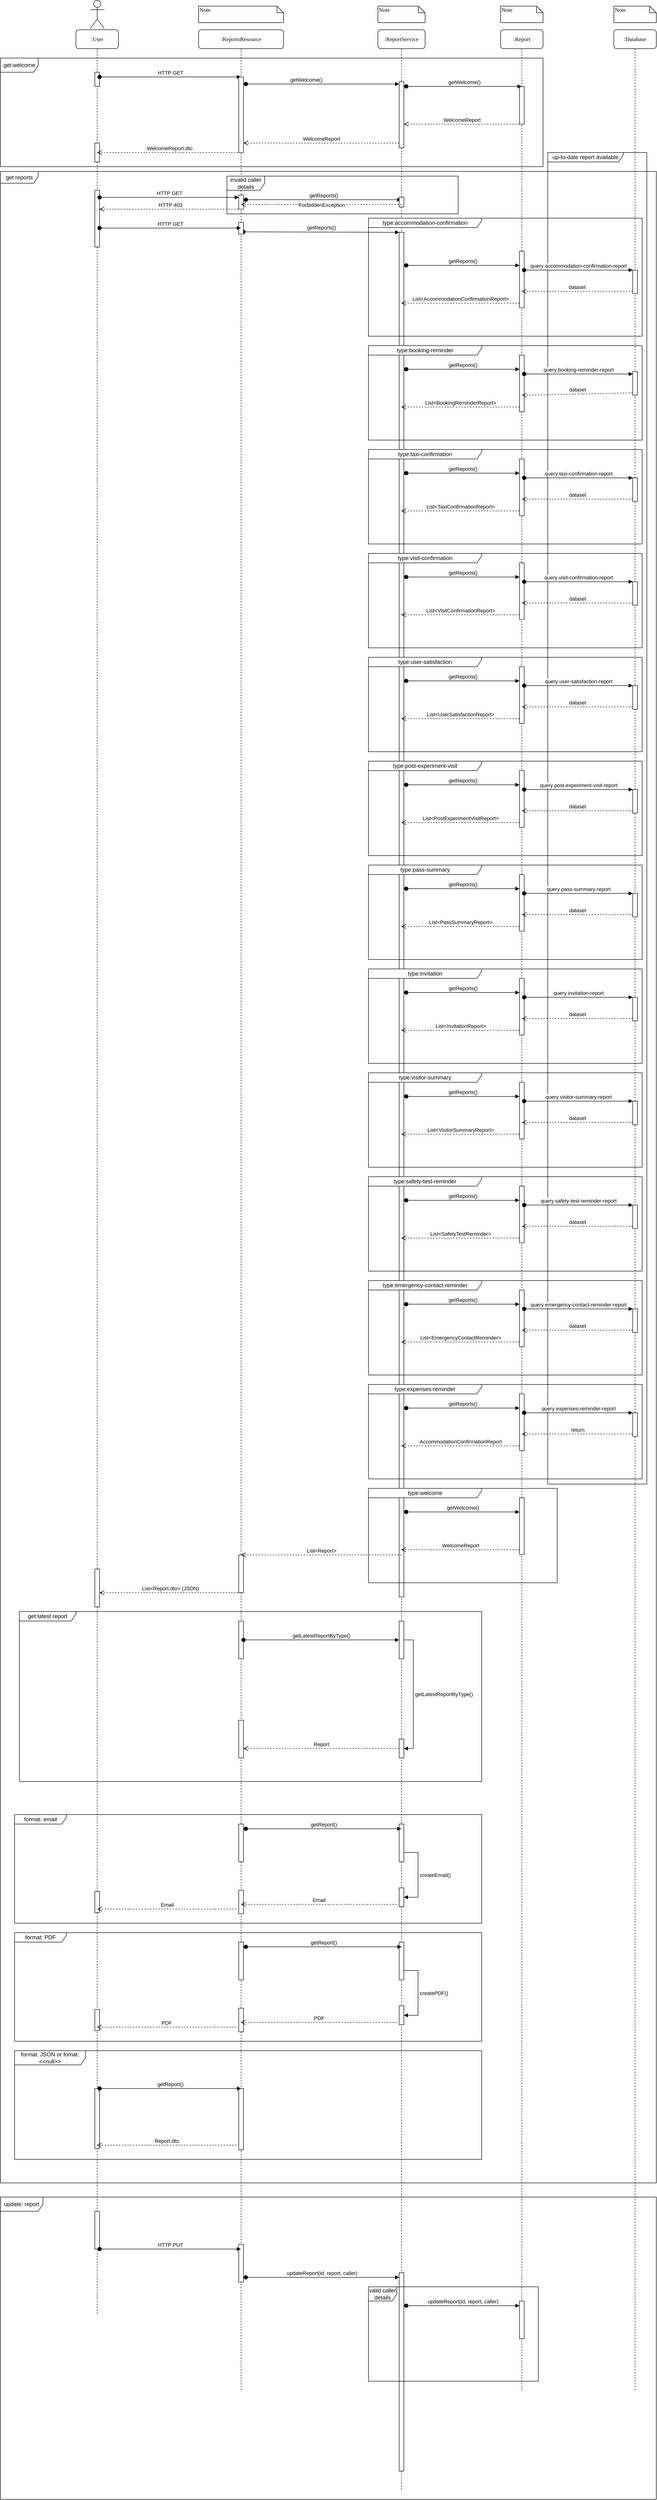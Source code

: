 <mxfile version="24.0.0" type="github">
  <diagram name="Page-1" id="13e1069c-82ec-6db2-03f1-153e76fe0fe0">
    <mxGraphModel dx="2150" dy="634" grid="1" gridSize="10" guides="1" tooltips="1" connect="1" arrows="1" fold="1" page="1" pageScale="1" pageWidth="1100" pageHeight="850" background="none" math="0" shadow="0">
      <root>
        <mxCell id="0" />
        <mxCell id="1" parent="0" />
        <mxCell id="2ybR_Enmwmyk68wynfg2-206" value=":User" style="shape=umlLifeline;perimeter=lifelinePerimeter;whiteSpace=wrap;html=1;container=1;collapsible=0;recursiveResize=0;outlineConnect=0;rounded=1;shadow=0;comic=0;labelBackgroundColor=none;strokeWidth=1;fontFamily=Verdana;fontSize=12;align=center;" parent="1" vertex="1">
          <mxGeometry x="-480" y="80" width="90" height="4840" as="geometry" />
        </mxCell>
        <mxCell id="2ybR_Enmwmyk68wynfg2-216" value="" style="html=1;points=[[0,0,0,0,5],[0,1,0,0,-5],[1,0,0,0,5],[1,1,0,0,-5]];perimeter=orthogonalPerimeter;outlineConnect=0;targetShapes=umlLifeline;portConstraint=eastwest;newEdgeStyle={&quot;curved&quot;:0,&quot;rounded&quot;:0};" parent="2ybR_Enmwmyk68wynfg2-206" vertex="1">
          <mxGeometry x="40" y="90" width="10" height="30" as="geometry" />
        </mxCell>
        <mxCell id="2ybR_Enmwmyk68wynfg2-217" value="HTTP GET" style="html=1;verticalAlign=bottom;startArrow=oval;startFill=1;endArrow=block;startSize=8;curved=0;rounded=0;" parent="2ybR_Enmwmyk68wynfg2-206" target="7baba1c4bc27f4b0-8" edge="1">
          <mxGeometry width="60" relative="1" as="geometry">
            <mxPoint x="50" y="100" as="sourcePoint" />
            <mxPoint x="110" y="100" as="targetPoint" />
          </mxGeometry>
        </mxCell>
        <mxCell id="2ybR_Enmwmyk68wynfg2-219" value="" style="html=1;points=[[0,0,0,0,5],[0,1,0,0,-5],[1,0,0,0,5],[1,1,0,0,-5]];perimeter=orthogonalPerimeter;outlineConnect=0;targetShapes=umlLifeline;portConstraint=eastwest;newEdgeStyle={&quot;curved&quot;:0,&quot;rounded&quot;:0};" parent="2ybR_Enmwmyk68wynfg2-206" vertex="1">
          <mxGeometry x="40" y="340" width="10" height="120" as="geometry" />
        </mxCell>
        <mxCell id="2ybR_Enmwmyk68wynfg2-221" value="" style="html=1;points=[[0,0,0,0,5],[0,1,0,0,-5],[1,0,0,0,5],[1,1,0,0,-5]];perimeter=orthogonalPerimeter;outlineConnect=0;targetShapes=umlLifeline;portConstraint=eastwest;newEdgeStyle={&quot;curved&quot;:0,&quot;rounded&quot;:0};" parent="2ybR_Enmwmyk68wynfg2-206" vertex="1">
          <mxGeometry x="40" y="240" width="10" height="40" as="geometry" />
        </mxCell>
        <mxCell id="2ybR_Enmwmyk68wynfg2-227" value="" style="html=1;points=[[0,0,0,0,5],[0,1,0,0,-5],[1,0,0,0,5],[1,1,0,0,-5]];perimeter=orthogonalPerimeter;outlineConnect=0;targetShapes=umlLifeline;portConstraint=eastwest;newEdgeStyle={&quot;curved&quot;:0,&quot;rounded&quot;:0};" parent="2ybR_Enmwmyk68wynfg2-206" vertex="1">
          <mxGeometry x="40" y="3260" width="10" height="80" as="geometry" />
        </mxCell>
        <mxCell id="2ybR_Enmwmyk68wynfg2-30" value=":Database" style="shape=umlLifeline;perimeter=lifelinePerimeter;whiteSpace=wrap;html=1;container=1;collapsible=0;recursiveResize=0;outlineConnect=0;rounded=1;shadow=0;comic=0;labelBackgroundColor=none;strokeWidth=1;fontFamily=Verdana;fontSize=12;align=center;" parent="1" vertex="1">
          <mxGeometry x="660" y="80" width="90" height="5000" as="geometry" />
        </mxCell>
        <mxCell id="2ybR_Enmwmyk68wynfg2-35" value="" style="html=1;points=[[0,0,0,0,5],[0,1,0,0,-5],[1,0,0,0,5],[1,1,0,0,-5]];perimeter=orthogonalPerimeter;outlineConnect=0;targetShapes=umlLifeline;portConstraint=eastwest;newEdgeStyle={&quot;curved&quot;:0,&quot;rounded&quot;:0};" parent="2ybR_Enmwmyk68wynfg2-30" vertex="1">
          <mxGeometry x="40" y="509" width="10" height="50" as="geometry" />
        </mxCell>
        <mxCell id="2ybR_Enmwmyk68wynfg2-65" value="" style="html=1;points=[[0,0,0,0,5],[0,1,0,0,-5],[1,0,0,0,5],[1,1,0,0,-5]];perimeter=orthogonalPerimeter;outlineConnect=0;targetShapes=umlLifeline;portConstraint=eastwest;newEdgeStyle={&quot;curved&quot;:0,&quot;rounded&quot;:0};" parent="2ybR_Enmwmyk68wynfg2-30" vertex="1">
          <mxGeometry x="40" y="1169" width="10" height="50" as="geometry" />
        </mxCell>
        <mxCell id="2ybR_Enmwmyk68wynfg2-72" value="" style="html=1;points=[[0,0,0,0,5],[0,1,0,0,-5],[1,0,0,0,5],[1,1,0,0,-5]];perimeter=orthogonalPerimeter;outlineConnect=0;targetShapes=umlLifeline;portConstraint=eastwest;newEdgeStyle={&quot;curved&quot;:0,&quot;rounded&quot;:0};" parent="2ybR_Enmwmyk68wynfg2-30" vertex="1">
          <mxGeometry x="40" y="1389" width="10" height="50" as="geometry" />
        </mxCell>
        <mxCell id="2ybR_Enmwmyk68wynfg2-79" value="" style="html=1;points=[[0,0,0,0,5],[0,1,0,0,-5],[1,0,0,0,5],[1,1,0,0,-5]];perimeter=orthogonalPerimeter;outlineConnect=0;targetShapes=umlLifeline;portConstraint=eastwest;newEdgeStyle={&quot;curved&quot;:0,&quot;rounded&quot;:0};" parent="2ybR_Enmwmyk68wynfg2-30" vertex="1">
          <mxGeometry x="40" y="1609" width="10" height="50" as="geometry" />
        </mxCell>
        <mxCell id="2ybR_Enmwmyk68wynfg2-86" value="" style="html=1;points=[[0,0,0,0,5],[0,1,0,0,-5],[1,0,0,0,5],[1,1,0,0,-5]];perimeter=orthogonalPerimeter;outlineConnect=0;targetShapes=umlLifeline;portConstraint=eastwest;newEdgeStyle={&quot;curved&quot;:0,&quot;rounded&quot;:0};" parent="2ybR_Enmwmyk68wynfg2-30" vertex="1">
          <mxGeometry x="40" y="1829" width="10" height="50" as="geometry" />
        </mxCell>
        <mxCell id="2ybR_Enmwmyk68wynfg2-93" value="" style="html=1;points=[[0,0,0,0,5],[0,1,0,0,-5],[1,0,0,0,5],[1,1,0,0,-5]];perimeter=orthogonalPerimeter;outlineConnect=0;targetShapes=umlLifeline;portConstraint=eastwest;newEdgeStyle={&quot;curved&quot;:0,&quot;rounded&quot;:0};" parent="2ybR_Enmwmyk68wynfg2-30" vertex="1">
          <mxGeometry x="40" y="2049" width="10" height="50" as="geometry" />
        </mxCell>
        <mxCell id="2ybR_Enmwmyk68wynfg2-107" value="" style="html=1;points=[[0,0,0,0,5],[0,1,0,0,-5],[1,0,0,0,5],[1,1,0,0,-5]];perimeter=orthogonalPerimeter;outlineConnect=0;targetShapes=umlLifeline;portConstraint=eastwest;newEdgeStyle={&quot;curved&quot;:0,&quot;rounded&quot;:0};" parent="2ybR_Enmwmyk68wynfg2-30" vertex="1">
          <mxGeometry x="40" y="2489" width="10" height="50" as="geometry" />
        </mxCell>
        <mxCell id="2ybR_Enmwmyk68wynfg2-114" value="" style="html=1;points=[[0,0,0,0,5],[0,1,0,0,-5],[1,0,0,0,5],[1,1,0,0,-5]];perimeter=orthogonalPerimeter;outlineConnect=0;targetShapes=umlLifeline;portConstraint=eastwest;newEdgeStyle={&quot;curved&quot;:0,&quot;rounded&quot;:0};" parent="2ybR_Enmwmyk68wynfg2-30" vertex="1">
          <mxGeometry x="40" y="2709" width="10" height="50" as="geometry" />
        </mxCell>
        <mxCell id="2ybR_Enmwmyk68wynfg2-121" value="" style="html=1;points=[[0,0,0,0,5],[0,1,0,0,-5],[1,0,0,0,5],[1,1,0,0,-5]];perimeter=orthogonalPerimeter;outlineConnect=0;targetShapes=umlLifeline;portConstraint=eastwest;newEdgeStyle={&quot;curved&quot;:0,&quot;rounded&quot;:0};" parent="2ybR_Enmwmyk68wynfg2-30" vertex="1">
          <mxGeometry x="40" y="2929" width="10" height="50" as="geometry" />
        </mxCell>
        <mxCell id="7baba1c4bc27f4b0-2" value=":ReportService" style="shape=umlLifeline;perimeter=lifelinePerimeter;whiteSpace=wrap;html=1;container=1;collapsible=0;recursiveResize=0;outlineConnect=0;rounded=1;shadow=0;comic=0;labelBackgroundColor=none;strokeWidth=1;fontFamily=Verdana;fontSize=12;align=center;" parent="1" vertex="1">
          <mxGeometry x="160" y="80" width="100" height="5210" as="geometry" />
        </mxCell>
        <mxCell id="aY3UgDq_XDh859U9HPvW-2" value="" style="html=1;points=[[0,0,0,0,5],[0,1,0,0,-5],[1,0,0,0,5],[1,1,0,0,-5]];perimeter=orthogonalPerimeter;outlineConnect=0;targetShapes=umlLifeline;portConstraint=eastwest;newEdgeStyle={&quot;curved&quot;:0,&quot;rounded&quot;:0};" parent="7baba1c4bc27f4b0-2" vertex="1">
          <mxGeometry x="45" y="110" width="10" height="140" as="geometry" />
        </mxCell>
        <mxCell id="2ybR_Enmwmyk68wynfg2-223" value="" style="html=1;points=[[0,0,0,0,5],[0,1,0,0,-5],[1,0,0,0,5],[1,1,0,0,-5]];perimeter=orthogonalPerimeter;outlineConnect=0;targetShapes=umlLifeline;portConstraint=eastwest;newEdgeStyle={&quot;curved&quot;:0,&quot;rounded&quot;:0};" parent="7baba1c4bc27f4b0-2" vertex="1">
          <mxGeometry x="45" y="3620" width="10" height="40" as="geometry" />
        </mxCell>
        <mxCell id="2ybR_Enmwmyk68wynfg2-235" value="" style="html=1;points=[[0,0,0,0,5],[0,1,0,0,-5],[1,0,0,0,5],[1,1,0,0,-5]];perimeter=orthogonalPerimeter;outlineConnect=0;targetShapes=umlLifeline;portConstraint=eastwest;newEdgeStyle={&quot;curved&quot;:0,&quot;rounded&quot;:0};" parent="7baba1c4bc27f4b0-2" vertex="1">
          <mxGeometry x="45" y="3800" width="10" height="80" as="geometry" />
        </mxCell>
        <mxCell id="7baba1c4bc27f4b0-3" value=":Report" style="shape=umlLifeline;perimeter=lifelinePerimeter;whiteSpace=wrap;html=1;container=1;collapsible=0;recursiveResize=0;outlineConnect=0;rounded=1;shadow=0;comic=0;labelBackgroundColor=none;strokeWidth=1;fontFamily=Verdana;fontSize=12;align=center;" parent="1" vertex="1">
          <mxGeometry x="420" y="80" width="90" height="5000" as="geometry" />
        </mxCell>
        <mxCell id="7baba1c4bc27f4b0-8" value=":ReportsResource" style="shape=umlLifeline;perimeter=lifelinePerimeter;whiteSpace=wrap;html=1;container=1;collapsible=0;recursiveResize=0;outlineConnect=0;rounded=1;shadow=0;comic=0;labelBackgroundColor=none;strokeWidth=1;fontFamily=Verdana;fontSize=12;align=center;" parent="1" vertex="1">
          <mxGeometry x="-220" y="80" width="180" height="5000" as="geometry" />
        </mxCell>
        <mxCell id="aY3UgDq_XDh859U9HPvW-11" value="" style="html=1;points=[[0,0,0,0,5],[0,1,0,0,-5],[1,0,0,0,5],[1,1,0,0,-5]];perimeter=orthogonalPerimeter;outlineConnect=0;targetShapes=umlLifeline;portConstraint=eastwest;newEdgeStyle={&quot;curved&quot;:0,&quot;rounded&quot;:0};" parent="7baba1c4bc27f4b0-8" vertex="1">
          <mxGeometry x="425" y="429" width="10" height="2890" as="geometry" />
        </mxCell>
        <mxCell id="7baba1c4bc27f4b0-9" value="" style="html=1;points=[];perimeter=orthogonalPerimeter;rounded=0;shadow=0;comic=0;labelBackgroundColor=none;strokeWidth=1;fontFamily=Verdana;fontSize=12;align=center;" parent="7baba1c4bc27f4b0-8" vertex="1">
          <mxGeometry x="85" y="100" width="10" height="160" as="geometry" />
        </mxCell>
        <mxCell id="aY3UgDq_XDh859U9HPvW-1" value="get:welcome" style="shape=umlFrame;whiteSpace=wrap;html=1;pointerEvents=0;width=80;height=30;" parent="7baba1c4bc27f4b0-8" vertex="1">
          <mxGeometry x="-420" y="60" width="1150" height="230" as="geometry" />
        </mxCell>
        <mxCell id="aY3UgDq_XDh859U9HPvW-4" value="WelcomeReport" style="html=1;verticalAlign=bottom;endArrow=open;dashed=1;endSize=8;curved=0;rounded=0;" parent="7baba1c4bc27f4b0-8" edge="1">
          <mxGeometry relative="1" as="geometry">
            <mxPoint x="425" y="240" as="sourcePoint" />
            <mxPoint x="95" y="240" as="targetPoint" />
          </mxGeometry>
        </mxCell>
        <mxCell id="2ybR_Enmwmyk68wynfg2-7" value="" style="html=1;points=[[0,0,0,0,5],[0,1,0,0,-5],[1,0,0,0,5],[1,1,0,0,-5]];perimeter=orthogonalPerimeter;outlineConnect=0;targetShapes=umlLifeline;portConstraint=eastwest;newEdgeStyle={&quot;curved&quot;:0,&quot;rounded&quot;:0};" parent="7baba1c4bc27f4b0-8" vertex="1">
          <mxGeometry x="680" y="120" width="10" height="80" as="geometry" />
        </mxCell>
        <mxCell id="2ybR_Enmwmyk68wynfg2-8" value="getWelcome()" style="html=1;verticalAlign=bottom;startArrow=oval;startFill=1;endArrow=block;startSize=8;curved=0;rounded=0;" parent="7baba1c4bc27f4b0-8" target="7baba1c4bc27f4b0-3" edge="1">
          <mxGeometry width="60" relative="1" as="geometry">
            <mxPoint x="440" y="120" as="sourcePoint" />
            <mxPoint x="500" y="120" as="targetPoint" />
          </mxGeometry>
        </mxCell>
        <mxCell id="2ybR_Enmwmyk68wynfg2-9" value="WelcomeReport" style="html=1;verticalAlign=bottom;endArrow=open;dashed=1;endSize=8;curved=0;rounded=0;" parent="7baba1c4bc27f4b0-8" target="aY3UgDq_XDh859U9HPvW-2" edge="1">
          <mxGeometry relative="1" as="geometry">
            <mxPoint x="680" y="200" as="sourcePoint" />
            <mxPoint x="600" y="200" as="targetPoint" />
          </mxGeometry>
        </mxCell>
        <mxCell id="2ybR_Enmwmyk68wynfg2-38" value="up-to-date report available" style="shape=umlFrame;whiteSpace=wrap;html=1;pointerEvents=0;width=160;height=20;" parent="7baba1c4bc27f4b0-8" vertex="1">
          <mxGeometry x="740" y="260" width="210" height="2820" as="geometry" />
        </mxCell>
        <mxCell id="2ybR_Enmwmyk68wynfg2-39" value="type:booking-reminder" style="shape=umlFrame;whiteSpace=wrap;html=1;pointerEvents=0;width=240;height=20;" parent="7baba1c4bc27f4b0-8" vertex="1">
          <mxGeometry x="360" y="669" width="580" height="200" as="geometry" />
        </mxCell>
        <mxCell id="2ybR_Enmwmyk68wynfg2-40" value="" style="html=1;points=[[0,0,0,0,5],[0,1,0,0,-5],[1,0,0,0,5],[1,1,0,0,-5]];perimeter=orthogonalPerimeter;outlineConnect=0;targetShapes=umlLifeline;portConstraint=eastwest;newEdgeStyle={&quot;curved&quot;:0,&quot;rounded&quot;:0};" parent="7baba1c4bc27f4b0-8" vertex="1">
          <mxGeometry x="680" y="689" width="10" height="120" as="geometry" />
        </mxCell>
        <mxCell id="2ybR_Enmwmyk68wynfg2-41" value="getReports()" style="html=1;verticalAlign=bottom;startArrow=oval;startFill=1;endArrow=block;startSize=8;curved=0;rounded=0;" parent="7baba1c4bc27f4b0-8" target="2ybR_Enmwmyk68wynfg2-40" edge="1">
          <mxGeometry width="60" relative="1" as="geometry">
            <mxPoint x="440" y="719" as="sourcePoint" />
            <mxPoint x="500" y="719" as="targetPoint" />
          </mxGeometry>
        </mxCell>
        <mxCell id="2ybR_Enmwmyk68wynfg2-42" value="List&amp;lt;BookingReminderReport&amp;gt;" style="html=1;verticalAlign=bottom;endArrow=open;dashed=1;endSize=8;curved=0;rounded=0;" parent="7baba1c4bc27f4b0-8" edge="1">
          <mxGeometry relative="1" as="geometry">
            <mxPoint x="680" y="799" as="sourcePoint" />
            <mxPoint x="429.5" y="799" as="targetPoint" />
          </mxGeometry>
        </mxCell>
        <mxCell id="2ybR_Enmwmyk68wynfg2-44" value="query booking-reminder-report" style="html=1;verticalAlign=bottom;startArrow=oval;startFill=1;endArrow=block;startSize=8;curved=0;rounded=0;" parent="7baba1c4bc27f4b0-8" target="2ybR_Enmwmyk68wynfg2-43" edge="1">
          <mxGeometry width="60" relative="1" as="geometry">
            <mxPoint x="690" y="729" as="sourcePoint" />
            <mxPoint x="750" y="729" as="targetPoint" />
          </mxGeometry>
        </mxCell>
        <mxCell id="2ybR_Enmwmyk68wynfg2-45" value="dataset" style="html=1;verticalAlign=bottom;endArrow=open;dashed=1;endSize=8;curved=0;rounded=0;exitX=0;exitY=1;exitDx=0;exitDy=-5;exitPerimeter=0;" parent="7baba1c4bc27f4b0-8" source="2ybR_Enmwmyk68wynfg2-43" edge="1">
          <mxGeometry relative="1" as="geometry">
            <mxPoint x="820" y="779" as="sourcePoint" />
            <mxPoint x="685" y="774" as="targetPoint" />
          </mxGeometry>
        </mxCell>
        <mxCell id="2ybR_Enmwmyk68wynfg2-46" value="type:taxi-confirmation" style="shape=umlFrame;whiteSpace=wrap;html=1;pointerEvents=0;width=240;height=20;" parent="7baba1c4bc27f4b0-8" vertex="1">
          <mxGeometry x="360" y="889" width="580" height="200" as="geometry" />
        </mxCell>
        <mxCell id="2ybR_Enmwmyk68wynfg2-47" value="" style="html=1;points=[[0,0,0,0,5],[0,1,0,0,-5],[1,0,0,0,5],[1,1,0,0,-5]];perimeter=orthogonalPerimeter;outlineConnect=0;targetShapes=umlLifeline;portConstraint=eastwest;newEdgeStyle={&quot;curved&quot;:0,&quot;rounded&quot;:0};" parent="7baba1c4bc27f4b0-8" vertex="1">
          <mxGeometry x="680" y="909" width="10" height="120" as="geometry" />
        </mxCell>
        <mxCell id="2ybR_Enmwmyk68wynfg2-48" value="getReports()" style="html=1;verticalAlign=bottom;startArrow=oval;startFill=1;endArrow=block;startSize=8;curved=0;rounded=0;" parent="7baba1c4bc27f4b0-8" target="2ybR_Enmwmyk68wynfg2-47" edge="1">
          <mxGeometry width="60" relative="1" as="geometry">
            <mxPoint x="440" y="939" as="sourcePoint" />
            <mxPoint x="500" y="939" as="targetPoint" />
          </mxGeometry>
        </mxCell>
        <mxCell id="2ybR_Enmwmyk68wynfg2-49" value="List&amp;lt;TaxiConfirmationReport&amp;gt;" style="html=1;verticalAlign=bottom;endArrow=open;dashed=1;endSize=8;curved=0;rounded=0;" parent="7baba1c4bc27f4b0-8" edge="1">
          <mxGeometry relative="1" as="geometry">
            <mxPoint x="680" y="1019" as="sourcePoint" />
            <mxPoint x="429.5" y="1019" as="targetPoint" />
          </mxGeometry>
        </mxCell>
        <mxCell id="2ybR_Enmwmyk68wynfg2-51" value="query taxi-confirmation-report" style="html=1;verticalAlign=bottom;startArrow=oval;startFill=1;endArrow=block;startSize=8;curved=0;rounded=0;" parent="7baba1c4bc27f4b0-8" target="2ybR_Enmwmyk68wynfg2-50" edge="1">
          <mxGeometry width="60" relative="1" as="geometry">
            <mxPoint x="690" y="949" as="sourcePoint" />
            <mxPoint x="750" y="949" as="targetPoint" />
          </mxGeometry>
        </mxCell>
        <mxCell id="2ybR_Enmwmyk68wynfg2-52" value="dataset" style="html=1;verticalAlign=bottom;endArrow=open;dashed=1;endSize=8;curved=0;rounded=0;exitX=0;exitY=1;exitDx=0;exitDy=-5;exitPerimeter=0;" parent="7baba1c4bc27f4b0-8" source="2ybR_Enmwmyk68wynfg2-50" edge="1">
          <mxGeometry relative="1" as="geometry">
            <mxPoint x="820" y="999" as="sourcePoint" />
            <mxPoint x="685" y="994" as="targetPoint" />
          </mxGeometry>
        </mxCell>
        <mxCell id="2ybR_Enmwmyk68wynfg2-131" value="" style="html=1;points=[[0,0,0,0,5],[0,1,0,0,-5],[1,0,0,0,5],[1,1,0,0,-5]];perimeter=orthogonalPerimeter;outlineConnect=0;targetShapes=umlLifeline;portConstraint=eastwest;newEdgeStyle={&quot;curved&quot;:0,&quot;rounded&quot;:0};" parent="7baba1c4bc27f4b0-8" vertex="1">
          <mxGeometry x="85" y="3230" width="10" height="80" as="geometry" />
        </mxCell>
        <mxCell id="2ybR_Enmwmyk68wynfg2-135" value="List&amp;lt;Report&amp;gt;" style="html=1;verticalAlign=bottom;endArrow=open;dashed=1;endSize=8;curved=0;rounded=0;" parent="7baba1c4bc27f4b0-8" target="7baba1c4bc27f4b0-8" edge="1">
          <mxGeometry relative="1" as="geometry">
            <mxPoint x="430" y="3230" as="sourcePoint" />
            <mxPoint x="350" y="3230" as="targetPoint" />
          </mxGeometry>
        </mxCell>
        <mxCell id="2ybR_Enmwmyk68wynfg2-136" value="get:latest report" style="shape=umlFrame;whiteSpace=wrap;html=1;pointerEvents=0;width=120;height=20;" parent="7baba1c4bc27f4b0-8" vertex="1">
          <mxGeometry x="-380" y="3350" width="980" height="360" as="geometry" />
        </mxCell>
        <mxCell id="2ybR_Enmwmyk68wynfg2-137" value="" style="html=1;points=[[0,0,0,0,5],[0,1,0,0,-5],[1,0,0,0,5],[1,1,0,0,-5]];perimeter=orthogonalPerimeter;outlineConnect=0;targetShapes=umlLifeline;portConstraint=eastwest;newEdgeStyle={&quot;curved&quot;:0,&quot;rounded&quot;:0};" parent="7baba1c4bc27f4b0-8" vertex="1">
          <mxGeometry x="85" y="3370" width="10" height="80" as="geometry" />
        </mxCell>
        <mxCell id="2ybR_Enmwmyk68wynfg2-218" value="WelcomeReport.dto" style="html=1;verticalAlign=bottom;endArrow=open;dashed=1;endSize=8;curved=0;rounded=0;" parent="7baba1c4bc27f4b0-8" target="2ybR_Enmwmyk68wynfg2-206" edge="1">
          <mxGeometry relative="1" as="geometry">
            <mxPoint x="90" y="260" as="sourcePoint" />
            <mxPoint x="-200" y="260" as="targetPoint" />
          </mxGeometry>
        </mxCell>
        <mxCell id="2ybR_Enmwmyk68wynfg2-225" value="" style="html=1;points=[[0,0,0,0,5],[0,1,0,0,-5],[1,0,0,0,5],[1,1,0,0,-5]];perimeter=orthogonalPerimeter;outlineConnect=0;targetShapes=umlLifeline;portConstraint=eastwest;newEdgeStyle={&quot;curved&quot;:0,&quot;rounded&quot;:0};" parent="7baba1c4bc27f4b0-8" vertex="1">
          <mxGeometry x="85" y="3580" width="10" height="80" as="geometry" />
        </mxCell>
        <mxCell id="2ybR_Enmwmyk68wynfg2-228" value="List&amp;lt;Report.dto&amp;gt; (JSON)" style="html=1;verticalAlign=bottom;endArrow=open;dashed=1;endSize=8;curved=0;rounded=0;" parent="7baba1c4bc27f4b0-8" target="2ybR_Enmwmyk68wynfg2-227" edge="1">
          <mxGeometry relative="1" as="geometry">
            <mxPoint x="90" y="3310" as="sourcePoint" />
            <mxPoint x="10" y="3310" as="targetPoint" />
          </mxGeometry>
        </mxCell>
        <mxCell id="aY3UgDq_XDh859U9HPvW-10" value="" style="html=1;points=[[0,0,0,0,5],[0,1,0,0,-5],[1,0,0,0,5],[1,1,0,0,-5]];perimeter=orthogonalPerimeter;outlineConnect=0;targetShapes=umlLifeline;portConstraint=eastwest;newEdgeStyle={&quot;curved&quot;:0,&quot;rounded&quot;:0};" parent="7baba1c4bc27f4b0-8" vertex="1">
          <mxGeometry x="85" y="350" width="10" height="30" as="geometry" />
        </mxCell>
        <mxCell id="aY3UgDq_XDh859U9HPvW-9" value="get reports" style="shape=umlFrame;whiteSpace=wrap;html=1;pointerEvents=0;width=80;height=25;" parent="7baba1c4bc27f4b0-8" vertex="1">
          <mxGeometry x="-420" y="300" width="1390" height="4260" as="geometry" />
        </mxCell>
        <mxCell id="2ybR_Enmwmyk68wynfg2-234" value="" style="html=1;points=[[0,0,0,0,5],[0,1,0,0,-5],[1,0,0,0,5],[1,1,0,0,-5]];perimeter=orthogonalPerimeter;outlineConnect=0;targetShapes=umlLifeline;portConstraint=eastwest;newEdgeStyle={&quot;curved&quot;:0,&quot;rounded&quot;:0};" parent="7baba1c4bc27f4b0-8" vertex="1">
          <mxGeometry x="85" y="3800" width="10" height="80" as="geometry" />
        </mxCell>
        <mxCell id="2ybR_Enmwmyk68wynfg2-236" value="getReport()" style="html=1;verticalAlign=bottom;startArrow=oval;startFill=1;endArrow=block;startSize=8;curved=0;rounded=0;" parent="7baba1c4bc27f4b0-8" target="7baba1c4bc27f4b0-2" edge="1">
          <mxGeometry width="60" relative="1" as="geometry">
            <mxPoint x="100" y="3810" as="sourcePoint" />
            <mxPoint x="160" y="3810" as="targetPoint" />
          </mxGeometry>
        </mxCell>
        <mxCell id="aY3UgDq_XDh859U9HPvW-12" value="getReports()" style="html=1;verticalAlign=bottom;startArrow=oval;startFill=1;endArrow=block;startSize=8;curved=0;rounded=0;exitX=1;exitY=1;exitDx=0;exitDy=-5;exitPerimeter=0;" parent="7baba1c4bc27f4b0-8" source="2HLO-2vy1e_NCK5Gsqd1-15" target="aY3UgDq_XDh859U9HPvW-11" edge="1">
          <mxGeometry width="60" relative="1" as="geometry">
            <mxPoint x="90" y="350" as="sourcePoint" />
            <mxPoint x="425" y="340" as="targetPoint" />
          </mxGeometry>
        </mxCell>
        <mxCell id="2HLO-2vy1e_NCK5Gsqd1-15" value="" style="html=1;points=[[0,0,0,0,5],[0,1,0,0,-5],[1,0,0,0,5],[1,1,0,0,-5]];perimeter=orthogonalPerimeter;outlineConnect=0;targetShapes=umlLifeline;portConstraint=eastwest;newEdgeStyle={&quot;curved&quot;:0,&quot;rounded&quot;:0};" vertex="1" parent="7baba1c4bc27f4b0-8">
          <mxGeometry x="85" y="408" width="10" height="25" as="geometry" />
        </mxCell>
        <mxCell id="2HLO-2vy1e_NCK5Gsqd1-18" value="getReports()" style="html=1;verticalAlign=bottom;startArrow=oval;startFill=1;endArrow=block;startSize=8;curved=0;rounded=0;" edge="1" parent="7baba1c4bc27f4b0-8" target="7baba1c4bc27f4b0-2">
          <mxGeometry width="60" relative="1" as="geometry">
            <mxPoint x="100" y="360" as="sourcePoint" />
            <mxPoint x="160" y="360" as="targetPoint" />
          </mxGeometry>
        </mxCell>
        <mxCell id="2HLO-2vy1e_NCK5Gsqd1-20" value="HTTP 403" style="html=1;verticalAlign=bottom;endArrow=open;dashed=1;endSize=8;curved=0;rounded=0;" edge="1" parent="7baba1c4bc27f4b0-8" target="2ybR_Enmwmyk68wynfg2-219">
          <mxGeometry relative="1" as="geometry">
            <mxPoint x="90" y="380" as="sourcePoint" />
            <mxPoint x="10" y="380" as="targetPoint" />
          </mxGeometry>
        </mxCell>
        <mxCell id="2HLO-2vy1e_NCK5Gsqd1-21" value="HTTP GET" style="html=1;verticalAlign=bottom;startArrow=oval;startFill=1;endArrow=block;startSize=8;curved=0;rounded=0;" edge="1" parent="7baba1c4bc27f4b0-8" target="7baba1c4bc27f4b0-8">
          <mxGeometry width="60" relative="1" as="geometry">
            <mxPoint x="-210" y="420" as="sourcePoint" />
            <mxPoint x="-150" y="420" as="targetPoint" />
          </mxGeometry>
        </mxCell>
        <mxCell id="7baba1c4bc27f4b0-40" value="Note" style="shape=note;whiteSpace=wrap;html=1;size=14;verticalAlign=top;align=left;spacingTop=-6;rounded=0;shadow=0;comic=0;labelBackgroundColor=none;strokeWidth=1;fontFamily=Verdana;fontSize=12" parent="1" vertex="1">
          <mxGeometry x="-220" y="30" width="180" height="35" as="geometry" />
        </mxCell>
        <mxCell id="7baba1c4bc27f4b0-41" value="Note" style="shape=note;whiteSpace=wrap;html=1;size=14;verticalAlign=top;align=left;spacingTop=-6;rounded=0;shadow=0;comic=0;labelBackgroundColor=none;strokeWidth=1;fontFamily=Verdana;fontSize=12" parent="1" vertex="1">
          <mxGeometry x="160" y="30" width="100" height="35" as="geometry" />
        </mxCell>
        <mxCell id="7baba1c4bc27f4b0-42" value="Note" style="shape=note;whiteSpace=wrap;html=1;size=14;verticalAlign=top;align=left;spacingTop=-6;rounded=0;shadow=0;comic=0;labelBackgroundColor=none;strokeWidth=1;fontFamily=Verdana;fontSize=12" parent="1" vertex="1">
          <mxGeometry x="420" y="30" width="90" height="35" as="geometry" />
        </mxCell>
        <mxCell id="aY3UgDq_XDh859U9HPvW-3" value="getWelcome()" style="html=1;verticalAlign=bottom;startArrow=oval;startFill=1;endArrow=block;startSize=8;curved=0;rounded=0;entryX=0;entryY=0;entryDx=0;entryDy=5;entryPerimeter=0;" parent="1" target="aY3UgDq_XDh859U9HPvW-2" edge="1">
          <mxGeometry x="-0.213" width="60" relative="1" as="geometry">
            <mxPoint x="-120" y="195" as="sourcePoint" />
            <mxPoint x="190" y="200" as="targetPoint" />
            <mxPoint as="offset" />
          </mxGeometry>
        </mxCell>
        <mxCell id="aY3UgDq_XDh859U9HPvW-16" value="type:accommodation-confirmation" style="shape=umlFrame;whiteSpace=wrap;html=1;pointerEvents=0;width=240;height=20;" parent="1" vertex="1">
          <mxGeometry x="140" y="479" width="580" height="250" as="geometry" />
        </mxCell>
        <mxCell id="aY3UgDq_XDh859U9HPvW-17" value="" style="html=1;points=[[0,0,0,0,5],[0,1,0,0,-5],[1,0,0,0,5],[1,1,0,0,-5]];perimeter=orthogonalPerimeter;outlineConnect=0;targetShapes=umlLifeline;portConstraint=eastwest;newEdgeStyle={&quot;curved&quot;:0,&quot;rounded&quot;:0};" parent="1" vertex="1">
          <mxGeometry x="460" y="549" width="10" height="120" as="geometry" />
        </mxCell>
        <mxCell id="2ybR_Enmwmyk68wynfg2-1" value="getReports()" style="html=1;verticalAlign=bottom;startArrow=oval;startFill=1;endArrow=block;startSize=8;curved=0;rounded=0;" parent="1" target="aY3UgDq_XDh859U9HPvW-17" edge="1">
          <mxGeometry width="60" relative="1" as="geometry">
            <mxPoint x="220" y="579" as="sourcePoint" />
            <mxPoint x="280" y="579" as="targetPoint" />
          </mxGeometry>
        </mxCell>
        <mxCell id="2ybR_Enmwmyk68wynfg2-2" value="List&amp;lt;AccommodationConfirmationReport&amp;gt;" style="html=1;verticalAlign=bottom;endArrow=open;dashed=1;endSize=8;curved=0;rounded=0;" parent="1" edge="1">
          <mxGeometry relative="1" as="geometry">
            <mxPoint x="460" y="659" as="sourcePoint" />
            <mxPoint x="209.5" y="659" as="targetPoint" />
          </mxGeometry>
        </mxCell>
        <mxCell id="2ybR_Enmwmyk68wynfg2-36" value="query accommodation-confirmation-report" style="html=1;verticalAlign=bottom;startArrow=oval;startFill=1;endArrow=block;startSize=8;curved=0;rounded=0;" parent="1" target="2ybR_Enmwmyk68wynfg2-35" edge="1">
          <mxGeometry width="60" relative="1" as="geometry">
            <mxPoint x="470" y="589" as="sourcePoint" />
            <mxPoint x="530" y="589" as="targetPoint" />
          </mxGeometry>
        </mxCell>
        <mxCell id="2ybR_Enmwmyk68wynfg2-37" value="dataset" style="html=1;verticalAlign=bottom;endArrow=open;dashed=1;endSize=8;curved=0;rounded=0;exitX=0;exitY=1;exitDx=0;exitDy=-5;exitPerimeter=0;" parent="1" source="2ybR_Enmwmyk68wynfg2-35" edge="1">
          <mxGeometry relative="1" as="geometry">
            <mxPoint x="600" y="639" as="sourcePoint" />
            <mxPoint x="464.5" y="634" as="targetPoint" />
          </mxGeometry>
        </mxCell>
        <mxCell id="2ybR_Enmwmyk68wynfg2-53" value="Note" style="shape=note;whiteSpace=wrap;html=1;size=14;verticalAlign=top;align=left;spacingTop=-6;rounded=0;shadow=0;comic=0;labelBackgroundColor=none;strokeWidth=1;fontFamily=Verdana;fontSize=12" parent="1" vertex="1">
          <mxGeometry x="660" y="30" width="90" height="35" as="geometry" />
        </mxCell>
        <mxCell id="2ybR_Enmwmyk68wynfg2-61" value="type:visit-confirmation" style="shape=umlFrame;whiteSpace=wrap;html=1;pointerEvents=0;width=240;height=20;" parent="1" vertex="1">
          <mxGeometry x="140" y="1189" width="580" height="200" as="geometry" />
        </mxCell>
        <mxCell id="2ybR_Enmwmyk68wynfg2-62" value="" style="html=1;points=[[0,0,0,0,5],[0,1,0,0,-5],[1,0,0,0,5],[1,1,0,0,-5]];perimeter=orthogonalPerimeter;outlineConnect=0;targetShapes=umlLifeline;portConstraint=eastwest;newEdgeStyle={&quot;curved&quot;:0,&quot;rounded&quot;:0};" parent="1" vertex="1">
          <mxGeometry x="460" y="1209" width="10" height="120" as="geometry" />
        </mxCell>
        <mxCell id="2ybR_Enmwmyk68wynfg2-63" value="getReports()" style="html=1;verticalAlign=bottom;startArrow=oval;startFill=1;endArrow=block;startSize=8;curved=0;rounded=0;" parent="1" target="2ybR_Enmwmyk68wynfg2-62" edge="1">
          <mxGeometry width="60" relative="1" as="geometry">
            <mxPoint x="220" y="1239" as="sourcePoint" />
            <mxPoint x="280" y="1239" as="targetPoint" />
          </mxGeometry>
        </mxCell>
        <mxCell id="2ybR_Enmwmyk68wynfg2-64" value="List&amp;lt;VisitConfirmationReport&amp;gt;" style="html=1;verticalAlign=bottom;endArrow=open;dashed=1;endSize=8;curved=0;rounded=0;" parent="1" edge="1">
          <mxGeometry relative="1" as="geometry">
            <mxPoint x="460" y="1319" as="sourcePoint" />
            <mxPoint x="209.5" y="1319" as="targetPoint" />
          </mxGeometry>
        </mxCell>
        <mxCell id="2ybR_Enmwmyk68wynfg2-66" value="query visit-confirmation-report" style="html=1;verticalAlign=bottom;startArrow=oval;startFill=1;endArrow=block;startSize=8;curved=0;rounded=0;" parent="1" target="2ybR_Enmwmyk68wynfg2-65" edge="1">
          <mxGeometry width="60" relative="1" as="geometry">
            <mxPoint x="470" y="1249" as="sourcePoint" />
            <mxPoint x="530" y="1249" as="targetPoint" />
          </mxGeometry>
        </mxCell>
        <mxCell id="2ybR_Enmwmyk68wynfg2-67" value="dataset" style="html=1;verticalAlign=bottom;endArrow=open;dashed=1;endSize=8;curved=0;rounded=0;exitX=0;exitY=1;exitDx=0;exitDy=-5;exitPerimeter=0;" parent="1" source="2ybR_Enmwmyk68wynfg2-65" edge="1">
          <mxGeometry relative="1" as="geometry">
            <mxPoint x="600" y="1299" as="sourcePoint" />
            <mxPoint x="465" y="1294" as="targetPoint" />
          </mxGeometry>
        </mxCell>
        <mxCell id="2ybR_Enmwmyk68wynfg2-68" value="type:user-satisfaction" style="shape=umlFrame;whiteSpace=wrap;html=1;pointerEvents=0;width=240;height=20;" parent="1" vertex="1">
          <mxGeometry x="140" y="1409" width="580" height="200" as="geometry" />
        </mxCell>
        <mxCell id="2ybR_Enmwmyk68wynfg2-69" value="" style="html=1;points=[[0,0,0,0,5],[0,1,0,0,-5],[1,0,0,0,5],[1,1,0,0,-5]];perimeter=orthogonalPerimeter;outlineConnect=0;targetShapes=umlLifeline;portConstraint=eastwest;newEdgeStyle={&quot;curved&quot;:0,&quot;rounded&quot;:0};" parent="1" vertex="1">
          <mxGeometry x="460" y="1429" width="10" height="120" as="geometry" />
        </mxCell>
        <mxCell id="2ybR_Enmwmyk68wynfg2-70" value="getReports()" style="html=1;verticalAlign=bottom;startArrow=oval;startFill=1;endArrow=block;startSize=8;curved=0;rounded=0;" parent="1" target="2ybR_Enmwmyk68wynfg2-69" edge="1">
          <mxGeometry width="60" relative="1" as="geometry">
            <mxPoint x="220" y="1459" as="sourcePoint" />
            <mxPoint x="280" y="1459" as="targetPoint" />
          </mxGeometry>
        </mxCell>
        <mxCell id="2ybR_Enmwmyk68wynfg2-71" value="List&amp;lt;UserSatisfactionReport&amp;gt;" style="html=1;verticalAlign=bottom;endArrow=open;dashed=1;endSize=8;curved=0;rounded=0;" parent="1" edge="1">
          <mxGeometry relative="1" as="geometry">
            <mxPoint x="460" y="1539" as="sourcePoint" />
            <mxPoint x="209.5" y="1539" as="targetPoint" />
          </mxGeometry>
        </mxCell>
        <mxCell id="2ybR_Enmwmyk68wynfg2-73" value="query user-satisfaction-report" style="html=1;verticalAlign=bottom;startArrow=oval;startFill=1;endArrow=block;startSize=8;curved=0;rounded=0;" parent="1" target="2ybR_Enmwmyk68wynfg2-72" edge="1">
          <mxGeometry width="60" relative="1" as="geometry">
            <mxPoint x="470" y="1469" as="sourcePoint" />
            <mxPoint x="530" y="1469" as="targetPoint" />
          </mxGeometry>
        </mxCell>
        <mxCell id="2ybR_Enmwmyk68wynfg2-74" value="dataset" style="html=1;verticalAlign=bottom;endArrow=open;dashed=1;endSize=8;curved=0;rounded=0;exitX=0;exitY=1;exitDx=0;exitDy=-5;exitPerimeter=0;" parent="1" source="2ybR_Enmwmyk68wynfg2-72" edge="1">
          <mxGeometry relative="1" as="geometry">
            <mxPoint x="600" y="1519" as="sourcePoint" />
            <mxPoint x="465" y="1514" as="targetPoint" />
          </mxGeometry>
        </mxCell>
        <mxCell id="2ybR_Enmwmyk68wynfg2-75" value="type:post-experiment-visit" style="shape=umlFrame;whiteSpace=wrap;html=1;pointerEvents=0;width=240;height=20;" parent="1" vertex="1">
          <mxGeometry x="140" y="1629" width="580" height="200" as="geometry" />
        </mxCell>
        <mxCell id="2ybR_Enmwmyk68wynfg2-76" value="" style="html=1;points=[[0,0,0,0,5],[0,1,0,0,-5],[1,0,0,0,5],[1,1,0,0,-5]];perimeter=orthogonalPerimeter;outlineConnect=0;targetShapes=umlLifeline;portConstraint=eastwest;newEdgeStyle={&quot;curved&quot;:0,&quot;rounded&quot;:0};" parent="1" vertex="1">
          <mxGeometry x="460" y="1649" width="10" height="120" as="geometry" />
        </mxCell>
        <mxCell id="2ybR_Enmwmyk68wynfg2-77" value="getReports()" style="html=1;verticalAlign=bottom;startArrow=oval;startFill=1;endArrow=block;startSize=8;curved=0;rounded=0;" parent="1" target="2ybR_Enmwmyk68wynfg2-76" edge="1">
          <mxGeometry width="60" relative="1" as="geometry">
            <mxPoint x="220" y="1679" as="sourcePoint" />
            <mxPoint x="280" y="1679" as="targetPoint" />
          </mxGeometry>
        </mxCell>
        <mxCell id="2ybR_Enmwmyk68wynfg2-78" value="List&amp;lt;PostExperimentVisitReport&amp;gt;" style="html=1;verticalAlign=bottom;endArrow=open;dashed=1;endSize=8;curved=0;rounded=0;" parent="1" edge="1">
          <mxGeometry relative="1" as="geometry">
            <mxPoint x="460" y="1759" as="sourcePoint" />
            <mxPoint x="209.5" y="1759" as="targetPoint" />
          </mxGeometry>
        </mxCell>
        <mxCell id="2ybR_Enmwmyk68wynfg2-80" value="query post-experiment-visit-report" style="html=1;verticalAlign=bottom;startArrow=oval;startFill=1;endArrow=block;startSize=8;curved=0;rounded=0;" parent="1" target="2ybR_Enmwmyk68wynfg2-79" edge="1">
          <mxGeometry width="60" relative="1" as="geometry">
            <mxPoint x="470" y="1689" as="sourcePoint" />
            <mxPoint x="530" y="1689" as="targetPoint" />
          </mxGeometry>
        </mxCell>
        <mxCell id="2ybR_Enmwmyk68wynfg2-81" value="dataset" style="html=1;verticalAlign=bottom;endArrow=open;dashed=1;endSize=8;curved=0;rounded=0;exitX=0;exitY=1;exitDx=0;exitDy=-5;exitPerimeter=0;" parent="1" source="2ybR_Enmwmyk68wynfg2-79" edge="1">
          <mxGeometry relative="1" as="geometry">
            <mxPoint x="600" y="1739" as="sourcePoint" />
            <mxPoint x="465" y="1734" as="targetPoint" />
          </mxGeometry>
        </mxCell>
        <mxCell id="2ybR_Enmwmyk68wynfg2-82" value="type:pass-summary" style="shape=umlFrame;whiteSpace=wrap;html=1;pointerEvents=0;width=240;height=20;" parent="1" vertex="1">
          <mxGeometry x="140" y="1849" width="580" height="200" as="geometry" />
        </mxCell>
        <mxCell id="2ybR_Enmwmyk68wynfg2-83" value="" style="html=1;points=[[0,0,0,0,5],[0,1,0,0,-5],[1,0,0,0,5],[1,1,0,0,-5]];perimeter=orthogonalPerimeter;outlineConnect=0;targetShapes=umlLifeline;portConstraint=eastwest;newEdgeStyle={&quot;curved&quot;:0,&quot;rounded&quot;:0};" parent="1" vertex="1">
          <mxGeometry x="460" y="1869" width="10" height="120" as="geometry" />
        </mxCell>
        <mxCell id="2ybR_Enmwmyk68wynfg2-84" value="getReports()" style="html=1;verticalAlign=bottom;startArrow=oval;startFill=1;endArrow=block;startSize=8;curved=0;rounded=0;" parent="1" target="2ybR_Enmwmyk68wynfg2-83" edge="1">
          <mxGeometry width="60" relative="1" as="geometry">
            <mxPoint x="220" y="1899" as="sourcePoint" />
            <mxPoint x="280" y="1899" as="targetPoint" />
          </mxGeometry>
        </mxCell>
        <mxCell id="2ybR_Enmwmyk68wynfg2-85" value="List&amp;lt;PassSummaryReport&amp;gt;" style="html=1;verticalAlign=bottom;endArrow=open;dashed=1;endSize=8;curved=0;rounded=0;" parent="1" edge="1">
          <mxGeometry relative="1" as="geometry">
            <mxPoint x="460" y="1979" as="sourcePoint" />
            <mxPoint x="209.5" y="1979" as="targetPoint" />
          </mxGeometry>
        </mxCell>
        <mxCell id="2ybR_Enmwmyk68wynfg2-87" value="query pass-summary-report" style="html=1;verticalAlign=bottom;startArrow=oval;startFill=1;endArrow=block;startSize=8;curved=0;rounded=0;" parent="1" target="2ybR_Enmwmyk68wynfg2-86" edge="1">
          <mxGeometry width="60" relative="1" as="geometry">
            <mxPoint x="470" y="1909" as="sourcePoint" />
            <mxPoint x="530" y="1909" as="targetPoint" />
          </mxGeometry>
        </mxCell>
        <mxCell id="2ybR_Enmwmyk68wynfg2-88" value="dataset" style="html=1;verticalAlign=bottom;endArrow=open;dashed=1;endSize=8;curved=0;rounded=0;exitX=0;exitY=1;exitDx=0;exitDy=-5;exitPerimeter=0;" parent="1" source="2ybR_Enmwmyk68wynfg2-86" edge="1">
          <mxGeometry relative="1" as="geometry">
            <mxPoint x="600" y="1959" as="sourcePoint" />
            <mxPoint x="465" y="1954" as="targetPoint" />
          </mxGeometry>
        </mxCell>
        <mxCell id="2ybR_Enmwmyk68wynfg2-89" value="type:invitation" style="shape=umlFrame;whiteSpace=wrap;html=1;pointerEvents=0;width=240;height=20;" parent="1" vertex="1">
          <mxGeometry x="140" y="2069" width="580" height="200" as="geometry" />
        </mxCell>
        <mxCell id="2ybR_Enmwmyk68wynfg2-90" value="" style="html=1;points=[[0,0,0,0,5],[0,1,0,0,-5],[1,0,0,0,5],[1,1,0,0,-5]];perimeter=orthogonalPerimeter;outlineConnect=0;targetShapes=umlLifeline;portConstraint=eastwest;newEdgeStyle={&quot;curved&quot;:0,&quot;rounded&quot;:0};" parent="1" vertex="1">
          <mxGeometry x="460" y="2089" width="10" height="120" as="geometry" />
        </mxCell>
        <mxCell id="2ybR_Enmwmyk68wynfg2-91" value="getReports()" style="html=1;verticalAlign=bottom;startArrow=oval;startFill=1;endArrow=block;startSize=8;curved=0;rounded=0;" parent="1" target="2ybR_Enmwmyk68wynfg2-90" edge="1">
          <mxGeometry width="60" relative="1" as="geometry">
            <mxPoint x="220" y="2119" as="sourcePoint" />
            <mxPoint x="280" y="2119" as="targetPoint" />
          </mxGeometry>
        </mxCell>
        <mxCell id="2ybR_Enmwmyk68wynfg2-92" value="List&amp;lt;InvitationReport&amp;gt;" style="html=1;verticalAlign=bottom;endArrow=open;dashed=1;endSize=8;curved=0;rounded=0;" parent="1" edge="1">
          <mxGeometry relative="1" as="geometry">
            <mxPoint x="460" y="2199" as="sourcePoint" />
            <mxPoint x="209.5" y="2199" as="targetPoint" />
          </mxGeometry>
        </mxCell>
        <mxCell id="2ybR_Enmwmyk68wynfg2-94" value="query invitation-report" style="html=1;verticalAlign=bottom;startArrow=oval;startFill=1;endArrow=block;startSize=8;curved=0;rounded=0;" parent="1" target="2ybR_Enmwmyk68wynfg2-93" edge="1">
          <mxGeometry width="60" relative="1" as="geometry">
            <mxPoint x="470" y="2129" as="sourcePoint" />
            <mxPoint x="530" y="2129" as="targetPoint" />
          </mxGeometry>
        </mxCell>
        <mxCell id="2ybR_Enmwmyk68wynfg2-95" value="dataset" style="html=1;verticalAlign=bottom;endArrow=open;dashed=1;endSize=8;curved=0;rounded=0;exitX=0;exitY=1;exitDx=0;exitDy=-5;exitPerimeter=0;" parent="1" source="2ybR_Enmwmyk68wynfg2-93" edge="1">
          <mxGeometry relative="1" as="geometry">
            <mxPoint x="600" y="2179" as="sourcePoint" />
            <mxPoint x="465" y="2174" as="targetPoint" />
          </mxGeometry>
        </mxCell>
        <mxCell id="2ybR_Enmwmyk68wynfg2-96" value="type:visitor-summary" style="shape=umlFrame;whiteSpace=wrap;html=1;pointerEvents=0;width=240;height=20;" parent="1" vertex="1">
          <mxGeometry x="140" y="2289" width="580" height="200" as="geometry" />
        </mxCell>
        <mxCell id="2ybR_Enmwmyk68wynfg2-97" value="" style="html=1;points=[[0,0,0,0,5],[0,1,0,0,-5],[1,0,0,0,5],[1,1,0,0,-5]];perimeter=orthogonalPerimeter;outlineConnect=0;targetShapes=umlLifeline;portConstraint=eastwest;newEdgeStyle={&quot;curved&quot;:0,&quot;rounded&quot;:0};" parent="1" vertex="1">
          <mxGeometry x="460" y="2309" width="10" height="120" as="geometry" />
        </mxCell>
        <mxCell id="2ybR_Enmwmyk68wynfg2-98" value="getReports()" style="html=1;verticalAlign=bottom;startArrow=oval;startFill=1;endArrow=block;startSize=8;curved=0;rounded=0;" parent="1" target="2ybR_Enmwmyk68wynfg2-97" edge="1">
          <mxGeometry width="60" relative="1" as="geometry">
            <mxPoint x="220" y="2339" as="sourcePoint" />
            <mxPoint x="280" y="2339" as="targetPoint" />
          </mxGeometry>
        </mxCell>
        <mxCell id="2ybR_Enmwmyk68wynfg2-99" value="List&amp;lt;VisitorSummaryReport&amp;gt;" style="html=1;verticalAlign=bottom;endArrow=open;dashed=1;endSize=8;curved=0;rounded=0;" parent="1" edge="1">
          <mxGeometry relative="1" as="geometry">
            <mxPoint x="460" y="2419" as="sourcePoint" />
            <mxPoint x="209.5" y="2419" as="targetPoint" />
          </mxGeometry>
        </mxCell>
        <mxCell id="2ybR_Enmwmyk68wynfg2-100" value="" style="html=1;points=[[0,0,0,0,5],[0,1,0,0,-5],[1,0,0,0,5],[1,1,0,0,-5]];perimeter=orthogonalPerimeter;outlineConnect=0;targetShapes=umlLifeline;portConstraint=eastwest;newEdgeStyle={&quot;curved&quot;:0,&quot;rounded&quot;:0};" parent="1" vertex="1">
          <mxGeometry x="700" y="2349" width="10" height="50" as="geometry" />
        </mxCell>
        <mxCell id="2ybR_Enmwmyk68wynfg2-101" value="query visitor-summary-report" style="html=1;verticalAlign=bottom;startArrow=oval;startFill=1;endArrow=block;startSize=8;curved=0;rounded=0;" parent="1" target="2ybR_Enmwmyk68wynfg2-100" edge="1">
          <mxGeometry width="60" relative="1" as="geometry">
            <mxPoint x="470" y="2349" as="sourcePoint" />
            <mxPoint x="530" y="2349" as="targetPoint" />
          </mxGeometry>
        </mxCell>
        <mxCell id="2ybR_Enmwmyk68wynfg2-102" value="dataset" style="html=1;verticalAlign=bottom;endArrow=open;dashed=1;endSize=8;curved=0;rounded=0;exitX=0;exitY=1;exitDx=0;exitDy=-5;exitPerimeter=0;" parent="1" source="2ybR_Enmwmyk68wynfg2-100" edge="1">
          <mxGeometry relative="1" as="geometry">
            <mxPoint x="600" y="2399" as="sourcePoint" />
            <mxPoint x="465" y="2394" as="targetPoint" />
          </mxGeometry>
        </mxCell>
        <mxCell id="2ybR_Enmwmyk68wynfg2-103" value="type:safety-test-reminder" style="shape=umlFrame;whiteSpace=wrap;html=1;pointerEvents=0;width=240;height=20;" parent="1" vertex="1">
          <mxGeometry x="140" y="2509" width="580" height="200" as="geometry" />
        </mxCell>
        <mxCell id="2ybR_Enmwmyk68wynfg2-104" value="" style="html=1;points=[[0,0,0,0,5],[0,1,0,0,-5],[1,0,0,0,5],[1,1,0,0,-5]];perimeter=orthogonalPerimeter;outlineConnect=0;targetShapes=umlLifeline;portConstraint=eastwest;newEdgeStyle={&quot;curved&quot;:0,&quot;rounded&quot;:0};" parent="1" vertex="1">
          <mxGeometry x="460" y="2529" width="10" height="120" as="geometry" />
        </mxCell>
        <mxCell id="2ybR_Enmwmyk68wynfg2-105" value="getReports()" style="html=1;verticalAlign=bottom;startArrow=oval;startFill=1;endArrow=block;startSize=8;curved=0;rounded=0;" parent="1" target="2ybR_Enmwmyk68wynfg2-104" edge="1">
          <mxGeometry width="60" relative="1" as="geometry">
            <mxPoint x="220" y="2559" as="sourcePoint" />
            <mxPoint x="280" y="2559" as="targetPoint" />
          </mxGeometry>
        </mxCell>
        <mxCell id="2ybR_Enmwmyk68wynfg2-106" value="List&amp;lt;SafetyTestReminder&amp;gt;" style="html=1;verticalAlign=bottom;endArrow=open;dashed=1;endSize=8;curved=0;rounded=0;" parent="1" edge="1">
          <mxGeometry relative="1" as="geometry">
            <mxPoint x="460" y="2639" as="sourcePoint" />
            <mxPoint x="209.5" y="2639" as="targetPoint" />
          </mxGeometry>
        </mxCell>
        <mxCell id="2ybR_Enmwmyk68wynfg2-108" value="query safety-test-reminder-report" style="html=1;verticalAlign=bottom;startArrow=oval;startFill=1;endArrow=block;startSize=8;curved=0;rounded=0;" parent="1" target="2ybR_Enmwmyk68wynfg2-107" edge="1">
          <mxGeometry width="60" relative="1" as="geometry">
            <mxPoint x="470" y="2569" as="sourcePoint" />
            <mxPoint x="530" y="2569" as="targetPoint" />
          </mxGeometry>
        </mxCell>
        <mxCell id="2ybR_Enmwmyk68wynfg2-109" value="dataset" style="html=1;verticalAlign=bottom;endArrow=open;dashed=1;endSize=8;curved=0;rounded=0;exitX=0;exitY=1;exitDx=0;exitDy=-5;exitPerimeter=0;" parent="1" source="2ybR_Enmwmyk68wynfg2-107" edge="1">
          <mxGeometry relative="1" as="geometry">
            <mxPoint x="600" y="2619" as="sourcePoint" />
            <mxPoint x="465" y="2614" as="targetPoint" />
          </mxGeometry>
        </mxCell>
        <mxCell id="2ybR_Enmwmyk68wynfg2-110" value="type:emergency-contact-reminder" style="shape=umlFrame;whiteSpace=wrap;html=1;pointerEvents=0;width=240;height=20;" parent="1" vertex="1">
          <mxGeometry x="140" y="2729" width="580" height="200" as="geometry" />
        </mxCell>
        <mxCell id="2ybR_Enmwmyk68wynfg2-111" value="" style="html=1;points=[[0,0,0,0,5],[0,1,0,0,-5],[1,0,0,0,5],[1,1,0,0,-5]];perimeter=orthogonalPerimeter;outlineConnect=0;targetShapes=umlLifeline;portConstraint=eastwest;newEdgeStyle={&quot;curved&quot;:0,&quot;rounded&quot;:0};" parent="1" vertex="1">
          <mxGeometry x="460" y="2749" width="10" height="120" as="geometry" />
        </mxCell>
        <mxCell id="2ybR_Enmwmyk68wynfg2-112" value="getReports()" style="html=1;verticalAlign=bottom;startArrow=oval;startFill=1;endArrow=block;startSize=8;curved=0;rounded=0;" parent="1" target="2ybR_Enmwmyk68wynfg2-111" edge="1">
          <mxGeometry width="60" relative="1" as="geometry">
            <mxPoint x="220" y="2779" as="sourcePoint" />
            <mxPoint x="280" y="2779" as="targetPoint" />
          </mxGeometry>
        </mxCell>
        <mxCell id="2ybR_Enmwmyk68wynfg2-113" value="List&amp;lt;EmergencyContactReminder&amp;gt;" style="html=1;verticalAlign=bottom;endArrow=open;dashed=1;endSize=8;curved=0;rounded=0;" parent="1" edge="1">
          <mxGeometry relative="1" as="geometry">
            <mxPoint x="460" y="2859" as="sourcePoint" />
            <mxPoint x="209.5" y="2859" as="targetPoint" />
          </mxGeometry>
        </mxCell>
        <mxCell id="2ybR_Enmwmyk68wynfg2-115" value="query emergency-contact-reminder-report" style="html=1;verticalAlign=bottom;startArrow=oval;startFill=1;endArrow=block;startSize=8;curved=0;rounded=0;" parent="1" target="2ybR_Enmwmyk68wynfg2-114" edge="1">
          <mxGeometry width="60" relative="1" as="geometry">
            <mxPoint x="470" y="2789" as="sourcePoint" />
            <mxPoint x="530" y="2789" as="targetPoint" />
          </mxGeometry>
        </mxCell>
        <mxCell id="2ybR_Enmwmyk68wynfg2-116" value="dataset" style="html=1;verticalAlign=bottom;endArrow=open;dashed=1;endSize=8;curved=0;rounded=0;exitX=0;exitY=1;exitDx=0;exitDy=-5;exitPerimeter=0;" parent="1" source="2ybR_Enmwmyk68wynfg2-114" edge="1">
          <mxGeometry relative="1" as="geometry">
            <mxPoint x="600" y="2839" as="sourcePoint" />
            <mxPoint x="465" y="2834" as="targetPoint" />
          </mxGeometry>
        </mxCell>
        <mxCell id="2ybR_Enmwmyk68wynfg2-117" value="type:expenses-reminder" style="shape=umlFrame;whiteSpace=wrap;html=1;pointerEvents=0;width=240;height=20;" parent="1" vertex="1">
          <mxGeometry x="140" y="2949" width="580" height="200" as="geometry" />
        </mxCell>
        <mxCell id="2ybR_Enmwmyk68wynfg2-118" value="" style="html=1;points=[[0,0,0,0,5],[0,1,0,0,-5],[1,0,0,0,5],[1,1,0,0,-5]];perimeter=orthogonalPerimeter;outlineConnect=0;targetShapes=umlLifeline;portConstraint=eastwest;newEdgeStyle={&quot;curved&quot;:0,&quot;rounded&quot;:0};" parent="1" vertex="1">
          <mxGeometry x="460" y="2969" width="10" height="120" as="geometry" />
        </mxCell>
        <mxCell id="2ybR_Enmwmyk68wynfg2-119" value="getReports()" style="html=1;verticalAlign=bottom;startArrow=oval;startFill=1;endArrow=block;startSize=8;curved=0;rounded=0;" parent="1" target="2ybR_Enmwmyk68wynfg2-118" edge="1">
          <mxGeometry width="60" relative="1" as="geometry">
            <mxPoint x="220" y="2999" as="sourcePoint" />
            <mxPoint x="280" y="2999" as="targetPoint" />
          </mxGeometry>
        </mxCell>
        <mxCell id="2ybR_Enmwmyk68wynfg2-120" value="AccommodationConfirmationReport" style="html=1;verticalAlign=bottom;endArrow=open;dashed=1;endSize=8;curved=0;rounded=0;" parent="1" edge="1">
          <mxGeometry relative="1" as="geometry">
            <mxPoint x="460" y="3079" as="sourcePoint" />
            <mxPoint x="209.5" y="3079" as="targetPoint" />
          </mxGeometry>
        </mxCell>
        <mxCell id="2ybR_Enmwmyk68wynfg2-122" value="query expenses-reminder-report" style="html=1;verticalAlign=bottom;startArrow=oval;startFill=1;endArrow=block;startSize=8;curved=0;rounded=0;" parent="1" target="2ybR_Enmwmyk68wynfg2-121" edge="1">
          <mxGeometry width="60" relative="1" as="geometry">
            <mxPoint x="470" y="3009" as="sourcePoint" />
            <mxPoint x="530" y="3009" as="targetPoint" />
          </mxGeometry>
        </mxCell>
        <mxCell id="2ybR_Enmwmyk68wynfg2-123" value="return" style="html=1;verticalAlign=bottom;endArrow=open;dashed=1;endSize=8;curved=0;rounded=0;exitX=0;exitY=1;exitDx=0;exitDy=-5;exitPerimeter=0;" parent="1" source="2ybR_Enmwmyk68wynfg2-121" edge="1">
          <mxGeometry relative="1" as="geometry">
            <mxPoint x="600" y="3059" as="sourcePoint" />
            <mxPoint x="465" y="3054" as="targetPoint" />
          </mxGeometry>
        </mxCell>
        <mxCell id="2ybR_Enmwmyk68wynfg2-124" value="type:welcome" style="shape=umlFrame;whiteSpace=wrap;html=1;pointerEvents=0;width=240;height=20;" parent="1" vertex="1">
          <mxGeometry x="140" y="3169" width="400" height="200" as="geometry" />
        </mxCell>
        <mxCell id="2ybR_Enmwmyk68wynfg2-125" value="" style="html=1;points=[[0,0,0,0,5],[0,1,0,0,-5],[1,0,0,0,5],[1,1,0,0,-5]];perimeter=orthogonalPerimeter;outlineConnect=0;targetShapes=umlLifeline;portConstraint=eastwest;newEdgeStyle={&quot;curved&quot;:0,&quot;rounded&quot;:0};" parent="1" vertex="1">
          <mxGeometry x="460" y="3189" width="10" height="120" as="geometry" />
        </mxCell>
        <mxCell id="2ybR_Enmwmyk68wynfg2-126" value="getWelcome()" style="html=1;verticalAlign=bottom;startArrow=oval;startFill=1;endArrow=block;startSize=8;curved=0;rounded=0;" parent="1" target="2ybR_Enmwmyk68wynfg2-125" edge="1">
          <mxGeometry width="60" relative="1" as="geometry">
            <mxPoint x="220" y="3219" as="sourcePoint" />
            <mxPoint x="280" y="3219" as="targetPoint" />
          </mxGeometry>
        </mxCell>
        <mxCell id="2ybR_Enmwmyk68wynfg2-127" value="WelcomeReport" style="html=1;verticalAlign=bottom;endArrow=open;dashed=1;endSize=8;curved=0;rounded=0;" parent="1" edge="1">
          <mxGeometry relative="1" as="geometry">
            <mxPoint x="460" y="3299" as="sourcePoint" />
            <mxPoint x="209.5" y="3299" as="targetPoint" />
          </mxGeometry>
        </mxCell>
        <mxCell id="2ybR_Enmwmyk68wynfg2-43" value="" style="html=1;points=[[0,0,0,0,5],[0,1,0,0,-5],[1,0,0,0,5],[1,1,0,0,-5]];perimeter=orthogonalPerimeter;outlineConnect=0;targetShapes=umlLifeline;portConstraint=eastwest;newEdgeStyle={&quot;curved&quot;:0,&quot;rounded&quot;:0};" parent="1" vertex="1">
          <mxGeometry x="700" y="804" width="10" height="50" as="geometry" />
        </mxCell>
        <mxCell id="2ybR_Enmwmyk68wynfg2-50" value="" style="html=1;points=[[0,0,0,0,5],[0,1,0,0,-5],[1,0,0,0,5],[1,1,0,0,-5]];perimeter=orthogonalPerimeter;outlineConnect=0;targetShapes=umlLifeline;portConstraint=eastwest;newEdgeStyle={&quot;curved&quot;:0,&quot;rounded&quot;:0};" parent="1" vertex="1">
          <mxGeometry x="700" y="1029" width="10" height="50" as="geometry" />
        </mxCell>
        <mxCell id="2ybR_Enmwmyk68wynfg2-215" value="" style="shape=umlActor;verticalLabelPosition=bottom;verticalAlign=top;html=1;" parent="1" vertex="1">
          <mxGeometry x="-450" y="17.5" width="30" height="60" as="geometry" />
        </mxCell>
        <mxCell id="2ybR_Enmwmyk68wynfg2-138" value="" style="html=1;points=[[0,0,0,0,5],[0,1,0,0,-5],[1,0,0,0,5],[1,1,0,0,-5]];perimeter=orthogonalPerimeter;outlineConnect=0;targetShapes=umlLifeline;portConstraint=eastwest;newEdgeStyle={&quot;curved&quot;:0,&quot;rounded&quot;:0};" parent="1" vertex="1">
          <mxGeometry x="205" y="3450" width="10" height="80" as="geometry" />
        </mxCell>
        <mxCell id="2ybR_Enmwmyk68wynfg2-224" value="getLatestReportByType()" style="html=1;align=left;spacingLeft=2;endArrow=block;rounded=0;edgeStyle=orthogonalEdgeStyle;curved=0;rounded=0;" parent="1" source="2ybR_Enmwmyk68wynfg2-138" target="2ybR_Enmwmyk68wynfg2-223" edge="1">
          <mxGeometry relative="1" as="geometry">
            <mxPoint x="205" y="3610" as="sourcePoint" />
            <Array as="points">
              <mxPoint x="235" y="3490" />
              <mxPoint x="235" y="3720" />
            </Array>
          </mxGeometry>
        </mxCell>
        <mxCell id="2ybR_Enmwmyk68wynfg2-226" value="Report" style="html=1;verticalAlign=bottom;endArrow=open;dashed=1;endSize=8;curved=0;rounded=0;" parent="1" source="2ybR_Enmwmyk68wynfg2-223" target="2ybR_Enmwmyk68wynfg2-225" edge="1">
          <mxGeometry relative="1" as="geometry">
            <mxPoint x="200" y="3720" as="sourcePoint" />
            <mxPoint x="120" y="3720" as="targetPoint" />
          </mxGeometry>
        </mxCell>
        <mxCell id="2ybR_Enmwmyk68wynfg2-220" value="HTTP GET" style="html=1;verticalAlign=bottom;startArrow=oval;startFill=1;endArrow=block;startSize=8;curved=0;rounded=0;entryX=0;entryY=0;entryDx=0;entryDy=5;entryPerimeter=0;" parent="1" source="2ybR_Enmwmyk68wynfg2-219" target="aY3UgDq_XDh859U9HPvW-10" edge="1">
          <mxGeometry width="60" relative="1" as="geometry">
            <mxPoint x="-430" y="410" as="sourcePoint" />
            <mxPoint x="-370" y="410" as="targetPoint" />
          </mxGeometry>
        </mxCell>
        <mxCell id="2ybR_Enmwmyk68wynfg2-222" value="getLatestReportByType()" style="html=1;verticalAlign=bottom;startArrow=oval;startFill=1;endArrow=block;startSize=8;curved=0;rounded=0;" parent="1" source="2ybR_Enmwmyk68wynfg2-137" target="2ybR_Enmwmyk68wynfg2-138" edge="1">
          <mxGeometry width="60" relative="1" as="geometry">
            <mxPoint x="-120" y="3490" as="sourcePoint" />
            <mxPoint x="-60" y="3490" as="targetPoint" />
          </mxGeometry>
        </mxCell>
        <mxCell id="2ybR_Enmwmyk68wynfg2-237" value="format: email" style="shape=umlFrame;whiteSpace=wrap;html=1;pointerEvents=0;width=110;height=20;" parent="1" vertex="1">
          <mxGeometry x="-610" y="3860" width="990" height="230" as="geometry" />
        </mxCell>
        <mxCell id="2ybR_Enmwmyk68wynfg2-242" value="" style="html=1;points=[[0,0,0,0,5],[0,1,0,0,-5],[1,0,0,0,5],[1,1,0,0,-5]];perimeter=orthogonalPerimeter;outlineConnect=0;targetShapes=umlLifeline;portConstraint=eastwest;newEdgeStyle={&quot;curved&quot;:0,&quot;rounded&quot;:0};" parent="1" vertex="1">
          <mxGeometry x="205" y="4015" width="10" height="40" as="geometry" />
        </mxCell>
        <mxCell id="2ybR_Enmwmyk68wynfg2-243" value="createEmail()" style="html=1;align=left;spacingLeft=2;endArrow=block;rounded=0;edgeStyle=orthogonalEdgeStyle;curved=0;rounded=0;" parent="1" target="2ybR_Enmwmyk68wynfg2-242" edge="1">
          <mxGeometry relative="1" as="geometry">
            <mxPoint x="215" y="3940" as="sourcePoint" />
            <Array as="points">
              <mxPoint x="215" y="3940" />
              <mxPoint x="245" y="3940" />
              <mxPoint x="245" y="4035" />
            </Array>
          </mxGeometry>
        </mxCell>
        <mxCell id="2ybR_Enmwmyk68wynfg2-244" value="" style="html=1;points=[[0,0,0,0,5],[0,1,0,0,-5],[1,0,0,0,5],[1,1,0,0,-5]];perimeter=orthogonalPerimeter;outlineConnect=0;targetShapes=umlLifeline;portConstraint=eastwest;newEdgeStyle={&quot;curved&quot;:0,&quot;rounded&quot;:0};" parent="1" vertex="1">
          <mxGeometry x="-135" y="4020" width="10" height="50" as="geometry" />
        </mxCell>
        <mxCell id="2ybR_Enmwmyk68wynfg2-245" value="Email" style="html=1;verticalAlign=bottom;endArrow=open;dashed=1;endSize=8;curved=0;rounded=0;" parent="1" target="7baba1c4bc27f4b0-8" edge="1">
          <mxGeometry relative="1" as="geometry">
            <mxPoint x="200" y="4050" as="sourcePoint" />
            <mxPoint x="120" y="4050" as="targetPoint" />
          </mxGeometry>
        </mxCell>
        <mxCell id="2ybR_Enmwmyk68wynfg2-246" value="" style="html=1;points=[[0,0,0,0,5],[0,1,0,0,-5],[1,0,0,0,5],[1,1,0,0,-5]];perimeter=orthogonalPerimeter;outlineConnect=0;targetShapes=umlLifeline;portConstraint=eastwest;newEdgeStyle={&quot;curved&quot;:0,&quot;rounded&quot;:0};" parent="1" vertex="1">
          <mxGeometry x="-440" y="4022.5" width="10" height="45" as="geometry" />
        </mxCell>
        <mxCell id="2ybR_Enmwmyk68wynfg2-247" value="Email" style="html=1;verticalAlign=bottom;endArrow=open;dashed=1;endSize=8;curved=0;rounded=0;" parent="1" target="2ybR_Enmwmyk68wynfg2-206" edge="1">
          <mxGeometry relative="1" as="geometry">
            <mxPoint x="-140" y="4060" as="sourcePoint" />
            <mxPoint x="-220" y="4060" as="targetPoint" />
          </mxGeometry>
        </mxCell>
        <mxCell id="2ybR_Enmwmyk68wynfg2-248" value="" style="html=1;points=[[0,0,0,0,5],[0,1,0,0,-5],[1,0,0,0,5],[1,1,0,0,-5]];perimeter=orthogonalPerimeter;outlineConnect=0;targetShapes=umlLifeline;portConstraint=eastwest;newEdgeStyle={&quot;curved&quot;:0,&quot;rounded&quot;:0};" parent="1" vertex="1">
          <mxGeometry x="205" y="4130" width="10" height="80" as="geometry" />
        </mxCell>
        <mxCell id="2ybR_Enmwmyk68wynfg2-249" value="" style="html=1;points=[[0,0,0,0,5],[0,1,0,0,-5],[1,0,0,0,5],[1,1,0,0,-5]];perimeter=orthogonalPerimeter;outlineConnect=0;targetShapes=umlLifeline;portConstraint=eastwest;newEdgeStyle={&quot;curved&quot;:0,&quot;rounded&quot;:0};" parent="1" vertex="1">
          <mxGeometry x="-135" y="4130" width="10" height="80" as="geometry" />
        </mxCell>
        <mxCell id="2ybR_Enmwmyk68wynfg2-250" value="getReport()" style="html=1;verticalAlign=bottom;startArrow=oval;startFill=1;endArrow=block;startSize=8;curved=0;rounded=0;" parent="1" edge="1">
          <mxGeometry width="60" relative="1" as="geometry">
            <mxPoint x="-120" y="4140" as="sourcePoint" />
            <mxPoint x="210" y="4140" as="targetPoint" />
          </mxGeometry>
        </mxCell>
        <mxCell id="2ybR_Enmwmyk68wynfg2-251" value="format: PDF" style="shape=umlFrame;whiteSpace=wrap;html=1;pointerEvents=0;width=110;height=20;" parent="1" vertex="1">
          <mxGeometry x="-610" y="4110" width="990" height="230" as="geometry" />
        </mxCell>
        <mxCell id="2ybR_Enmwmyk68wynfg2-252" value="" style="html=1;points=[[0,0,0,0,5],[0,1,0,0,-5],[1,0,0,0,5],[1,1,0,0,-5]];perimeter=orthogonalPerimeter;outlineConnect=0;targetShapes=umlLifeline;portConstraint=eastwest;newEdgeStyle={&quot;curved&quot;:0,&quot;rounded&quot;:0};" parent="1" vertex="1">
          <mxGeometry x="205" y="4265" width="10" height="40" as="geometry" />
        </mxCell>
        <mxCell id="2ybR_Enmwmyk68wynfg2-253" value="createPDF()" style="html=1;align=left;spacingLeft=2;endArrow=block;rounded=0;edgeStyle=orthogonalEdgeStyle;curved=0;rounded=0;" parent="1" target="2ybR_Enmwmyk68wynfg2-252" edge="1">
          <mxGeometry relative="1" as="geometry">
            <mxPoint x="215" y="4190" as="sourcePoint" />
            <Array as="points">
              <mxPoint x="215" y="4190" />
              <mxPoint x="245" y="4190" />
              <mxPoint x="245" y="4285" />
            </Array>
          </mxGeometry>
        </mxCell>
        <mxCell id="2ybR_Enmwmyk68wynfg2-254" value="" style="html=1;points=[[0,0,0,0,5],[0,1,0,0,-5],[1,0,0,0,5],[1,1,0,0,-5]];perimeter=orthogonalPerimeter;outlineConnect=0;targetShapes=umlLifeline;portConstraint=eastwest;newEdgeStyle={&quot;curved&quot;:0,&quot;rounded&quot;:0};" parent="1" vertex="1">
          <mxGeometry x="-135" y="4270" width="10" height="50" as="geometry" />
        </mxCell>
        <mxCell id="2ybR_Enmwmyk68wynfg2-255" value="PDF" style="html=1;verticalAlign=bottom;endArrow=open;dashed=1;endSize=8;curved=0;rounded=0;" parent="1" edge="1">
          <mxGeometry relative="1" as="geometry">
            <mxPoint x="200" y="4300" as="sourcePoint" />
            <mxPoint x="-131" y="4300" as="targetPoint" />
          </mxGeometry>
        </mxCell>
        <mxCell id="2ybR_Enmwmyk68wynfg2-256" value="" style="html=1;points=[[0,0,0,0,5],[0,1,0,0,-5],[1,0,0,0,5],[1,1,0,0,-5]];perimeter=orthogonalPerimeter;outlineConnect=0;targetShapes=umlLifeline;portConstraint=eastwest;newEdgeStyle={&quot;curved&quot;:0,&quot;rounded&quot;:0};" parent="1" vertex="1">
          <mxGeometry x="-440" y="4272.5" width="10" height="45" as="geometry" />
        </mxCell>
        <mxCell id="2ybR_Enmwmyk68wynfg2-257" value="PDF" style="html=1;verticalAlign=bottom;endArrow=open;dashed=1;endSize=8;curved=0;rounded=0;" parent="1" edge="1">
          <mxGeometry relative="1" as="geometry">
            <mxPoint x="-140" y="4310" as="sourcePoint" />
            <mxPoint x="-436" y="4310" as="targetPoint" />
          </mxGeometry>
        </mxCell>
        <mxCell id="2ybR_Enmwmyk68wynfg2-261" value="format: JSON or fomat: &amp;lt;&amp;lt;null&amp;gt;&amp;gt;" style="shape=umlFrame;whiteSpace=wrap;html=1;pointerEvents=0;width=150;height=30;" parent="1" vertex="1">
          <mxGeometry x="-610" y="4360" width="990" height="230" as="geometry" />
        </mxCell>
        <mxCell id="2ybR_Enmwmyk68wynfg2-264" value="" style="html=1;points=[[0,0,0,0,5],[0,1,0,0,-5],[1,0,0,0,5],[1,1,0,0,-5]];perimeter=orthogonalPerimeter;outlineConnect=0;targetShapes=umlLifeline;portConstraint=eastwest;newEdgeStyle={&quot;curved&quot;:0,&quot;rounded&quot;:0};" parent="1" vertex="1">
          <mxGeometry x="-135" y="4440" width="10" height="130" as="geometry" />
        </mxCell>
        <mxCell id="2ybR_Enmwmyk68wynfg2-266" value="" style="html=1;points=[[0,0,0,0,5],[0,1,0,0,-5],[1,0,0,0,5],[1,1,0,0,-5]];perimeter=orthogonalPerimeter;outlineConnect=0;targetShapes=umlLifeline;portConstraint=eastwest;newEdgeStyle={&quot;curved&quot;:0,&quot;rounded&quot;:0};" parent="1" vertex="1">
          <mxGeometry x="-440" y="4440" width="10" height="127.5" as="geometry" />
        </mxCell>
        <mxCell id="2ybR_Enmwmyk68wynfg2-267" value="Report.dto" style="html=1;verticalAlign=bottom;endArrow=open;dashed=1;endSize=8;curved=0;rounded=0;" parent="1" edge="1">
          <mxGeometry relative="1" as="geometry">
            <mxPoint x="-140" y="4560" as="sourcePoint" />
            <mxPoint x="-436" y="4560" as="targetPoint" />
          </mxGeometry>
        </mxCell>
        <mxCell id="2ybR_Enmwmyk68wynfg2-268" value="getReport()" style="html=1;verticalAlign=bottom;startArrow=oval;startFill=1;endArrow=block;startSize=8;curved=0;rounded=0;" parent="1" source="2ybR_Enmwmyk68wynfg2-266" edge="1">
          <mxGeometry width="60" relative="1" as="geometry">
            <mxPoint x="-430" y="4450" as="sourcePoint" />
            <mxPoint x="-130" y="4440" as="targetPoint" />
          </mxGeometry>
        </mxCell>
        <mxCell id="2HLO-2vy1e_NCK5Gsqd1-1" value="update: report" style="shape=umlFrame;whiteSpace=wrap;html=1;pointerEvents=0;width=90;height=30;" vertex="1" parent="1">
          <mxGeometry x="-640" y="4670" width="1390" height="640" as="geometry" />
        </mxCell>
        <mxCell id="2HLO-2vy1e_NCK5Gsqd1-2" value="" style="html=1;points=[[0,0,0,0,5],[0,1,0,0,-5],[1,0,0,0,5],[1,1,0,0,-5]];perimeter=orthogonalPerimeter;outlineConnect=0;targetShapes=umlLifeline;portConstraint=eastwest;newEdgeStyle={&quot;curved&quot;:0,&quot;rounded&quot;:0};" vertex="1" parent="1">
          <mxGeometry x="-440" y="4700" width="10" height="80" as="geometry" />
        </mxCell>
        <mxCell id="2HLO-2vy1e_NCK5Gsqd1-3" value="" style="html=1;points=[[0,0,0,0,5],[0,1,0,0,-5],[1,0,0,0,5],[1,1,0,0,-5]];perimeter=orthogonalPerimeter;outlineConnect=0;targetShapes=umlLifeline;portConstraint=eastwest;newEdgeStyle={&quot;curved&quot;:0,&quot;rounded&quot;:0};" vertex="1" parent="1">
          <mxGeometry x="-135" y="4770" width="10" height="80" as="geometry" />
        </mxCell>
        <mxCell id="2HLO-2vy1e_NCK5Gsqd1-4" value="HTTP PUT" style="html=1;verticalAlign=bottom;startArrow=oval;startFill=1;endArrow=block;startSize=8;curved=0;rounded=0;" edge="1" parent="1" target="7baba1c4bc27f4b0-8">
          <mxGeometry width="60" relative="1" as="geometry">
            <mxPoint x="-430" y="4780" as="sourcePoint" />
            <mxPoint x="-370" y="4780" as="targetPoint" />
          </mxGeometry>
        </mxCell>
        <mxCell id="2HLO-2vy1e_NCK5Gsqd1-6" value="updateReport(id, report, caller)" style="html=1;verticalAlign=bottom;startArrow=oval;startFill=1;endArrow=block;startSize=8;curved=0;rounded=0;" edge="1" parent="1" source="2HLO-2vy1e_NCK5Gsqd1-5" target="7baba1c4bc27f4b0-2">
          <mxGeometry x="NaN" y="262" width="60" relative="1" as="geometry">
            <mxPoint x="-120" y="4840" as="sourcePoint" />
            <mxPoint x="-60" y="4840" as="targetPoint" />
            <mxPoint x="-169" y="-200" as="offset" />
          </mxGeometry>
        </mxCell>
        <mxCell id="2HLO-2vy1e_NCK5Gsqd1-7" value="" style="html=1;verticalAlign=bottom;startArrow=oval;startFill=1;endArrow=block;startSize=8;curved=0;rounded=0;" edge="1" parent="1" target="2HLO-2vy1e_NCK5Gsqd1-5">
          <mxGeometry width="60" relative="1" as="geometry">
            <mxPoint x="-120" y="4840" as="sourcePoint" />
            <mxPoint x="210" y="4840" as="targetPoint" />
          </mxGeometry>
        </mxCell>
        <mxCell id="2HLO-2vy1e_NCK5Gsqd1-5" value="" style="html=1;points=[[0,0,0,0,5],[0,1,0,0,-5],[1,0,0,0,5],[1,1,0,0,-5]];perimeter=orthogonalPerimeter;outlineConnect=0;targetShapes=umlLifeline;portConstraint=eastwest;newEdgeStyle={&quot;curved&quot;:0,&quot;rounded&quot;:0};" vertex="1" parent="1">
          <mxGeometry x="205" y="4830" width="10" height="420" as="geometry" />
        </mxCell>
        <mxCell id="2HLO-2vy1e_NCK5Gsqd1-8" value="" style="html=1;points=[[0,0,0,0,5],[0,1,0,0,-5],[1,0,0,0,5],[1,1,0,0,-5]];perimeter=orthogonalPerimeter;outlineConnect=0;targetShapes=umlLifeline;portConstraint=eastwest;newEdgeStyle={&quot;curved&quot;:0,&quot;rounded&quot;:0};" vertex="1" parent="1">
          <mxGeometry x="460" y="4890" width="10" height="80" as="geometry" />
        </mxCell>
        <mxCell id="2HLO-2vy1e_NCK5Gsqd1-9" value="updateReport(id, report, caller)" style="html=1;verticalAlign=bottom;startArrow=oval;startFill=1;endArrow=block;startSize=8;curved=0;rounded=0;" edge="1" parent="1" target="2HLO-2vy1e_NCK5Gsqd1-8">
          <mxGeometry width="60" relative="1" as="geometry">
            <mxPoint x="220" y="4900" as="sourcePoint" />
            <mxPoint x="280" y="4900" as="targetPoint" />
          </mxGeometry>
        </mxCell>
        <mxCell id="2HLO-2vy1e_NCK5Gsqd1-11" value="valid caller details" style="shape=umlFrame;whiteSpace=wrap;html=1;pointerEvents=0;" vertex="1" parent="1">
          <mxGeometry x="140" y="4860" width="360" height="200" as="geometry" />
        </mxCell>
        <mxCell id="2HLO-2vy1e_NCK5Gsqd1-14" value="invalid caller details" style="shape=umlFrame;whiteSpace=wrap;html=1;pointerEvents=0;width=80;height=30;" vertex="1" parent="1">
          <mxGeometry x="-160" y="390" width="490" height="80" as="geometry" />
        </mxCell>
        <mxCell id="2HLO-2vy1e_NCK5Gsqd1-16" value="" style="html=1;points=[[0,0,0,0,5],[0,1,0,0,-5],[1,0,0,0,5],[1,1,0,0,-5]];perimeter=orthogonalPerimeter;outlineConnect=0;targetShapes=umlLifeline;portConstraint=eastwest;newEdgeStyle={&quot;curved&quot;:0,&quot;rounded&quot;:0};" vertex="1" parent="1">
          <mxGeometry x="205" y="434.5" width="10" height="21" as="geometry" />
        </mxCell>
        <mxCell id="2HLO-2vy1e_NCK5Gsqd1-19" value="ForbiddenException" style="html=1;verticalAlign=bottom;endArrow=open;dashed=1;endSize=8;curved=0;rounded=0;" edge="1" parent="1" target="7baba1c4bc27f4b0-8">
          <mxGeometry x="-0.002" y="10" relative="1" as="geometry">
            <mxPoint x="210" y="450" as="sourcePoint" />
            <mxPoint x="130" y="450" as="targetPoint" />
            <mxPoint as="offset" />
          </mxGeometry>
        </mxCell>
      </root>
    </mxGraphModel>
  </diagram>
</mxfile>
